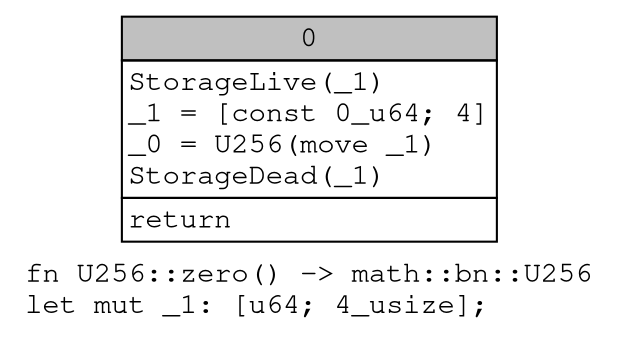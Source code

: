 digraph Mir_0_13980 {
    graph [fontname="Courier, monospace"];
    node [fontname="Courier, monospace"];
    edge [fontname="Courier, monospace"];
    label=<fn U256::zero() -&gt; math::bn::U256<br align="left"/>let mut _1: [u64; 4_usize];<br align="left"/>>;
    bb0__0_13980 [shape="none", label=<<table border="0" cellborder="1" cellspacing="0"><tr><td bgcolor="gray" align="center" colspan="1">0</td></tr><tr><td align="left" balign="left">StorageLive(_1)<br/>_1 = [const 0_u64; 4]<br/>_0 = U256(move _1)<br/>StorageDead(_1)<br/></td></tr><tr><td align="left">return</td></tr></table>>];
}

